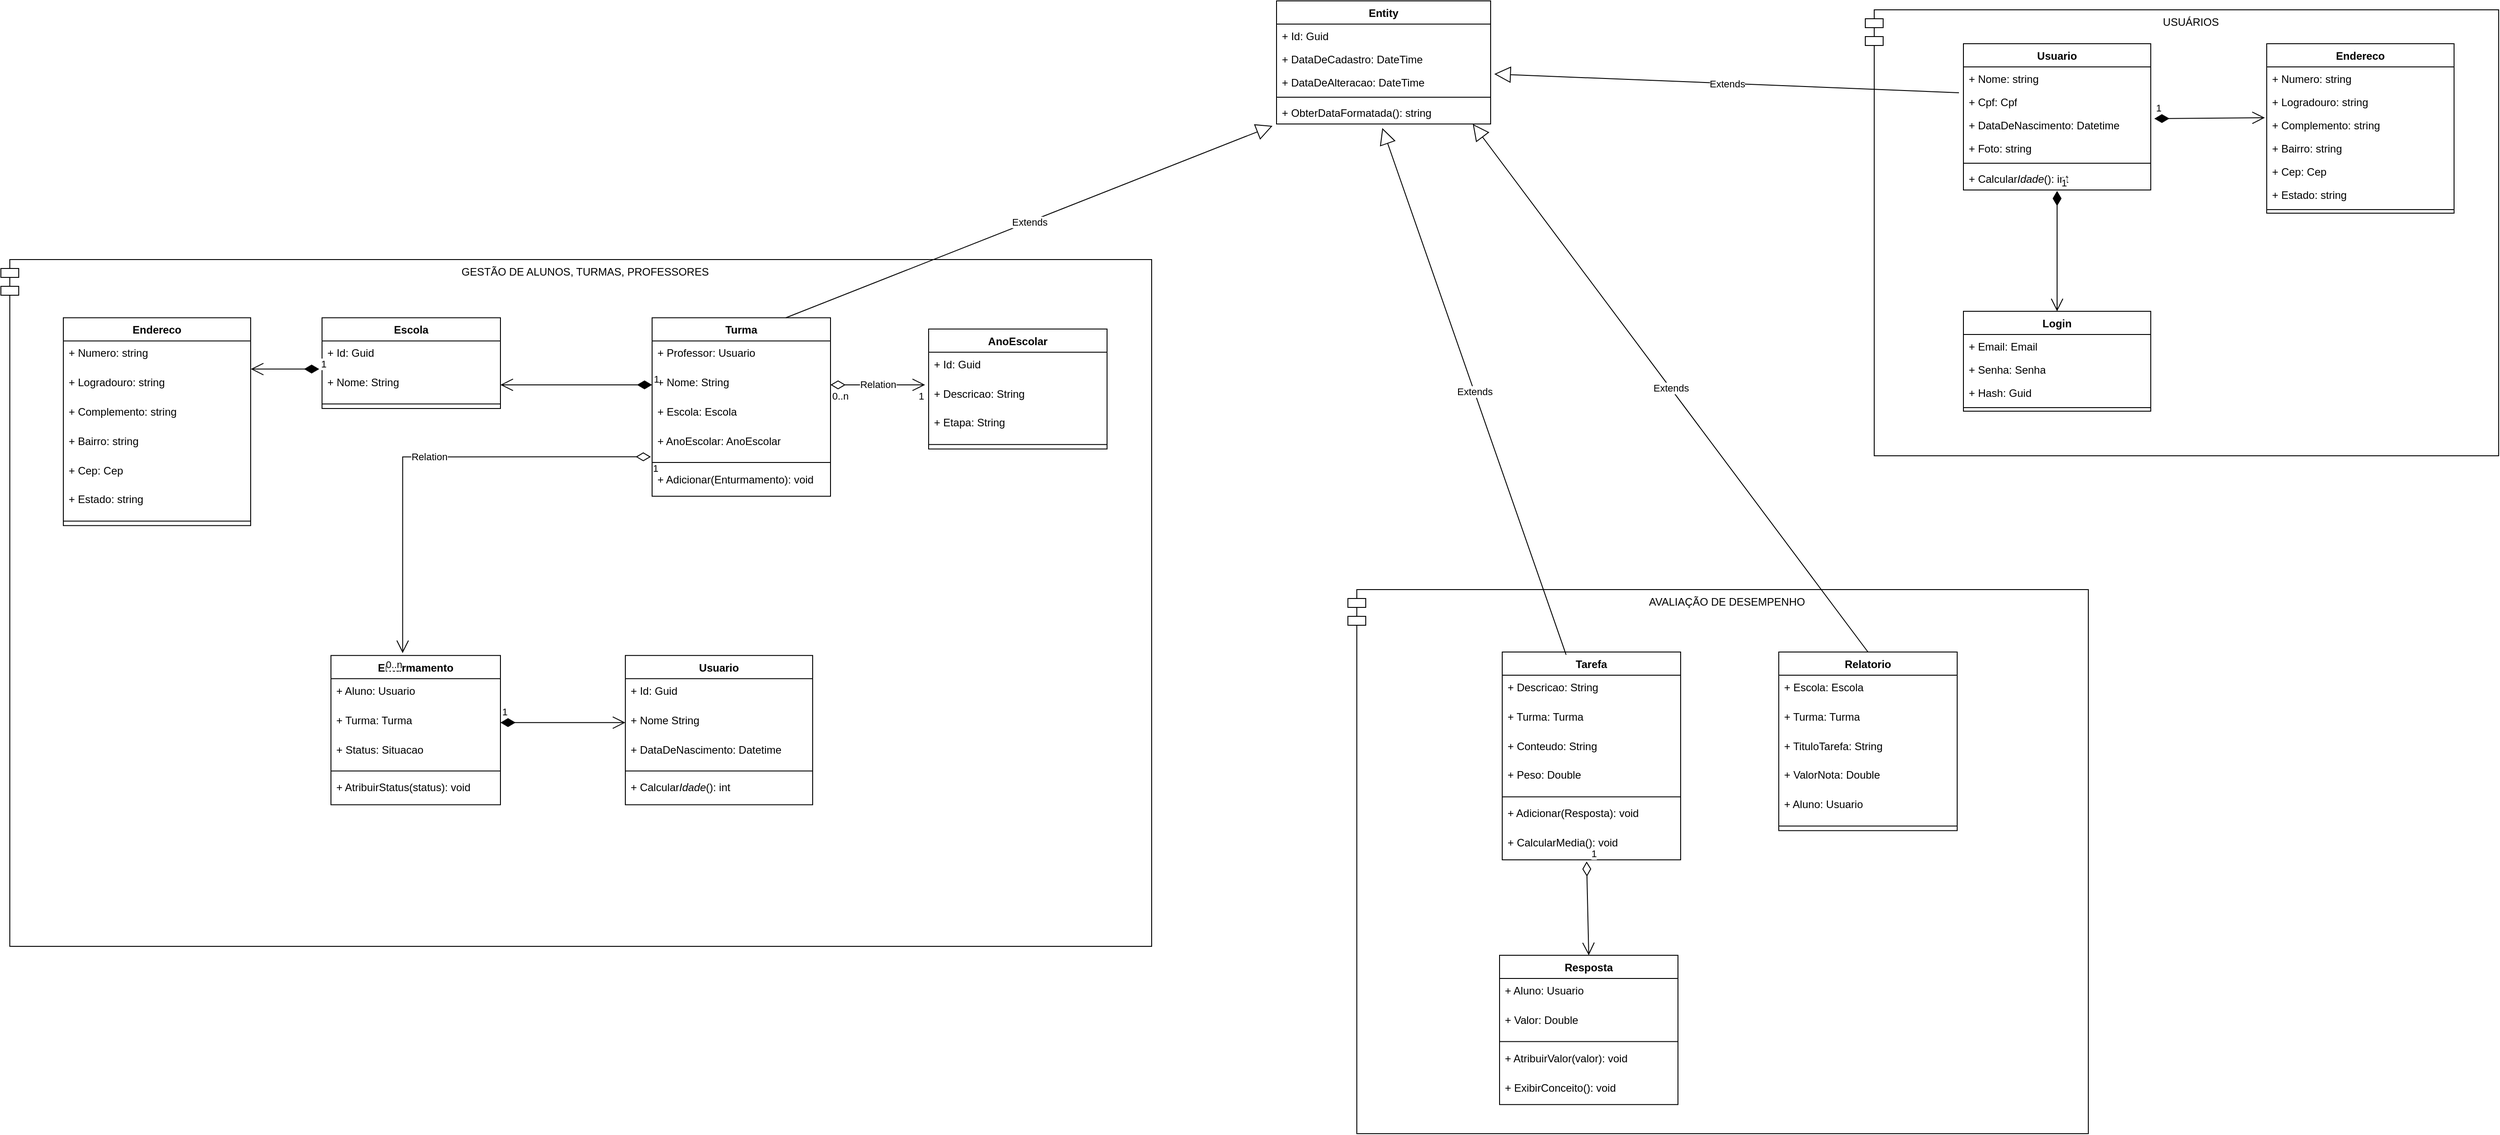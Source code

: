 <mxfile version="24.8.2">
  <diagram name="Página-1" id="IljfAgMPaN5JmvjusORy">
    <mxGraphModel dx="3807" dy="2226" grid="1" gridSize="10" guides="1" tooltips="1" connect="1" arrows="1" fold="1" page="1" pageScale="1" pageWidth="2336" pageHeight="1654" math="0" shadow="0">
      <root>
        <mxCell id="0" />
        <mxCell id="1" parent="0" />
        <mxCell id="nyaTjZ3TQLkW-7M9qu4o-1" value="Entity" style="swimlane;fontStyle=1;align=center;verticalAlign=top;childLayout=stackLayout;horizontal=1;startSize=26;horizontalStack=0;resizeParent=1;resizeParentMax=0;resizeLast=0;collapsible=1;marginBottom=0;whiteSpace=wrap;html=1;" parent="1" vertex="1">
          <mxGeometry x="320" y="-90" width="240" height="138" as="geometry" />
        </mxCell>
        <mxCell id="nyaTjZ3TQLkW-7M9qu4o-2" value="+ Id: Guid" style="text;strokeColor=none;fillColor=none;align=left;verticalAlign=top;spacingLeft=4;spacingRight=4;overflow=hidden;rotatable=0;points=[[0,0.5],[1,0.5]];portConstraint=eastwest;whiteSpace=wrap;html=1;" parent="nyaTjZ3TQLkW-7M9qu4o-1" vertex="1">
          <mxGeometry y="26" width="240" height="26" as="geometry" />
        </mxCell>
        <mxCell id="nyaTjZ3TQLkW-7M9qu4o-3" value="+ DataDeCadastro: DateTime" style="text;strokeColor=none;fillColor=none;align=left;verticalAlign=top;spacingLeft=4;spacingRight=4;overflow=hidden;rotatable=0;points=[[0,0.5],[1,0.5]];portConstraint=eastwest;whiteSpace=wrap;html=1;" parent="nyaTjZ3TQLkW-7M9qu4o-1" vertex="1">
          <mxGeometry y="52" width="240" height="26" as="geometry" />
        </mxCell>
        <mxCell id="nyaTjZ3TQLkW-7M9qu4o-4" value="+ DataDeAlteracao: DateTime" style="text;strokeColor=none;fillColor=none;align=left;verticalAlign=top;spacingLeft=4;spacingRight=4;overflow=hidden;rotatable=0;points=[[0,0.5],[1,0.5]];portConstraint=eastwest;whiteSpace=wrap;html=1;" parent="nyaTjZ3TQLkW-7M9qu4o-1" vertex="1">
          <mxGeometry y="78" width="240" height="26" as="geometry" />
        </mxCell>
        <mxCell id="nyaTjZ3TQLkW-7M9qu4o-5" value="" style="line;strokeWidth=1;fillColor=none;align=left;verticalAlign=middle;spacingTop=-1;spacingLeft=3;spacingRight=3;rotatable=0;labelPosition=right;points=[];portConstraint=eastwest;strokeColor=inherit;" parent="nyaTjZ3TQLkW-7M9qu4o-1" vertex="1">
          <mxGeometry y="104" width="240" height="8" as="geometry" />
        </mxCell>
        <mxCell id="nyaTjZ3TQLkW-7M9qu4o-6" value="+ ObterDataFormatada(): string" style="text;strokeColor=none;fillColor=none;align=left;verticalAlign=top;spacingLeft=4;spacingRight=4;overflow=hidden;rotatable=0;points=[[0,0.5],[1,0.5]];portConstraint=eastwest;whiteSpace=wrap;html=1;" parent="nyaTjZ3TQLkW-7M9qu4o-1" vertex="1">
          <mxGeometry y="112" width="240" height="26" as="geometry" />
        </mxCell>
        <mxCell id="nyaTjZ3TQLkW-7M9qu4o-78" value="" style="group" parent="1" vertex="1" connectable="0">
          <mxGeometry x="980" y="-80" width="710" height="500" as="geometry" />
        </mxCell>
        <mxCell id="nyaTjZ3TQLkW-7M9qu4o-75" value="USUÁRIOS" style="shape=module;align=left;spacingLeft=20;align=center;verticalAlign=top;whiteSpace=wrap;html=1;" parent="nyaTjZ3TQLkW-7M9qu4o-78" vertex="1">
          <mxGeometry width="710" height="500" as="geometry" />
        </mxCell>
        <mxCell id="nyaTjZ3TQLkW-7M9qu4o-8" value="Usuario" style="swimlane;fontStyle=1;align=center;verticalAlign=top;childLayout=stackLayout;horizontal=1;startSize=26;horizontalStack=0;resizeParent=1;resizeParentMax=0;resizeLast=0;collapsible=1;marginBottom=0;whiteSpace=wrap;html=1;" parent="nyaTjZ3TQLkW-7M9qu4o-78" vertex="1">
          <mxGeometry x="110" y="38" width="210" height="164" as="geometry" />
        </mxCell>
        <mxCell id="nyaTjZ3TQLkW-7M9qu4o-9" value="+ Nome: string" style="text;strokeColor=none;fillColor=none;align=left;verticalAlign=top;spacingLeft=4;spacingRight=4;overflow=hidden;rotatable=0;points=[[0,0.5],[1,0.5]];portConstraint=eastwest;whiteSpace=wrap;html=1;" parent="nyaTjZ3TQLkW-7M9qu4o-8" vertex="1">
          <mxGeometry y="26" width="210" height="26" as="geometry" />
        </mxCell>
        <mxCell id="nyaTjZ3TQLkW-7M9qu4o-10" value="+ Cpf: Cpf" style="text;strokeColor=none;fillColor=none;align=left;verticalAlign=top;spacingLeft=4;spacingRight=4;overflow=hidden;rotatable=0;points=[[0,0.5],[1,0.5]];portConstraint=eastwest;whiteSpace=wrap;html=1;" parent="nyaTjZ3TQLkW-7M9qu4o-8" vertex="1">
          <mxGeometry y="52" width="210" height="26" as="geometry" />
        </mxCell>
        <mxCell id="nyaTjZ3TQLkW-7M9qu4o-11" value="+ DataDeNascimento: Datetime" style="text;strokeColor=none;fillColor=none;align=left;verticalAlign=top;spacingLeft=4;spacingRight=4;overflow=hidden;rotatable=0;points=[[0,0.5],[1,0.5]];portConstraint=eastwest;whiteSpace=wrap;html=1;" parent="nyaTjZ3TQLkW-7M9qu4o-8" vertex="1">
          <mxGeometry y="78" width="210" height="26" as="geometry" />
        </mxCell>
        <mxCell id="nyaTjZ3TQLkW-7M9qu4o-12" value="+ Foto: string" style="text;strokeColor=none;fillColor=none;align=left;verticalAlign=top;spacingLeft=4;spacingRight=4;overflow=hidden;rotatable=0;points=[[0,0.5],[1,0.5]];portConstraint=eastwest;whiteSpace=wrap;html=1;" parent="nyaTjZ3TQLkW-7M9qu4o-8" vertex="1">
          <mxGeometry y="104" width="210" height="26" as="geometry" />
        </mxCell>
        <mxCell id="nyaTjZ3TQLkW-7M9qu4o-13" value="" style="line;strokeWidth=1;fillColor=none;align=left;verticalAlign=middle;spacingTop=-1;spacingLeft=3;spacingRight=3;rotatable=0;labelPosition=right;points=[];portConstraint=eastwest;strokeColor=inherit;" parent="nyaTjZ3TQLkW-7M9qu4o-8" vertex="1">
          <mxGeometry y="130" width="210" height="8" as="geometry" />
        </mxCell>
        <mxCell id="nyaTjZ3TQLkW-7M9qu4o-14" value="+ Calcular&lt;i&gt;Idade&lt;/i&gt;(): int" style="text;strokeColor=none;fillColor=none;align=left;verticalAlign=top;spacingLeft=4;spacingRight=4;overflow=hidden;rotatable=0;points=[[0,0.5],[1,0.5]];portConstraint=eastwest;whiteSpace=wrap;html=1;" parent="nyaTjZ3TQLkW-7M9qu4o-8" vertex="1">
          <mxGeometry y="138" width="210" height="26" as="geometry" />
        </mxCell>
        <mxCell id="nyaTjZ3TQLkW-7M9qu4o-15" value="Endereco" style="swimlane;fontStyle=1;align=center;verticalAlign=top;childLayout=stackLayout;horizontal=1;startSize=26;horizontalStack=0;resizeParent=1;resizeParentMax=0;resizeLast=0;collapsible=1;marginBottom=0;whiteSpace=wrap;html=1;" parent="nyaTjZ3TQLkW-7M9qu4o-78" vertex="1">
          <mxGeometry x="450" y="38" width="210" height="190" as="geometry" />
        </mxCell>
        <mxCell id="nyaTjZ3TQLkW-7M9qu4o-16" value="+ Numero: string" style="text;strokeColor=none;fillColor=none;align=left;verticalAlign=top;spacingLeft=4;spacingRight=4;overflow=hidden;rotatable=0;points=[[0,0.5],[1,0.5]];portConstraint=eastwest;whiteSpace=wrap;html=1;" parent="nyaTjZ3TQLkW-7M9qu4o-15" vertex="1">
          <mxGeometry y="26" width="210" height="26" as="geometry" />
        </mxCell>
        <mxCell id="nyaTjZ3TQLkW-7M9qu4o-17" value="+ Logradouro: string" style="text;strokeColor=none;fillColor=none;align=left;verticalAlign=top;spacingLeft=4;spacingRight=4;overflow=hidden;rotatable=0;points=[[0,0.5],[1,0.5]];portConstraint=eastwest;whiteSpace=wrap;html=1;" parent="nyaTjZ3TQLkW-7M9qu4o-15" vertex="1">
          <mxGeometry y="52" width="210" height="26" as="geometry" />
        </mxCell>
        <mxCell id="nyaTjZ3TQLkW-7M9qu4o-18" value="+ Complemento: string" style="text;strokeColor=none;fillColor=none;align=left;verticalAlign=top;spacingLeft=4;spacingRight=4;overflow=hidden;rotatable=0;points=[[0,0.5],[1,0.5]];portConstraint=eastwest;whiteSpace=wrap;html=1;" parent="nyaTjZ3TQLkW-7M9qu4o-15" vertex="1">
          <mxGeometry y="78" width="210" height="26" as="geometry" />
        </mxCell>
        <mxCell id="nyaTjZ3TQLkW-7M9qu4o-19" value="+ Bairro: string" style="text;strokeColor=none;fillColor=none;align=left;verticalAlign=top;spacingLeft=4;spacingRight=4;overflow=hidden;rotatable=0;points=[[0,0.5],[1,0.5]];portConstraint=eastwest;whiteSpace=wrap;html=1;" parent="nyaTjZ3TQLkW-7M9qu4o-15" vertex="1">
          <mxGeometry y="104" width="210" height="26" as="geometry" />
        </mxCell>
        <mxCell id="nyaTjZ3TQLkW-7M9qu4o-20" value="+ Cep: Cep" style="text;strokeColor=none;fillColor=none;align=left;verticalAlign=top;spacingLeft=4;spacingRight=4;overflow=hidden;rotatable=0;points=[[0,0.5],[1,0.5]];portConstraint=eastwest;whiteSpace=wrap;html=1;" parent="nyaTjZ3TQLkW-7M9qu4o-15" vertex="1">
          <mxGeometry y="130" width="210" height="26" as="geometry" />
        </mxCell>
        <mxCell id="nyaTjZ3TQLkW-7M9qu4o-21" value="+ Estado: string" style="text;strokeColor=none;fillColor=none;align=left;verticalAlign=top;spacingLeft=4;spacingRight=4;overflow=hidden;rotatable=0;points=[[0,0.5],[1,0.5]];portConstraint=eastwest;whiteSpace=wrap;html=1;" parent="nyaTjZ3TQLkW-7M9qu4o-15" vertex="1">
          <mxGeometry y="156" width="210" height="26" as="geometry" />
        </mxCell>
        <mxCell id="nyaTjZ3TQLkW-7M9qu4o-22" value="" style="line;strokeWidth=1;fillColor=none;align=left;verticalAlign=middle;spacingTop=-1;spacingLeft=3;spacingRight=3;rotatable=0;labelPosition=right;points=[];portConstraint=eastwest;strokeColor=inherit;" parent="nyaTjZ3TQLkW-7M9qu4o-15" vertex="1">
          <mxGeometry y="182" width="210" height="8" as="geometry" />
        </mxCell>
        <mxCell id="nyaTjZ3TQLkW-7M9qu4o-27" value="Login" style="swimlane;fontStyle=1;align=center;verticalAlign=top;childLayout=stackLayout;horizontal=1;startSize=26;horizontalStack=0;resizeParent=1;resizeParentMax=0;resizeLast=0;collapsible=1;marginBottom=0;whiteSpace=wrap;html=1;" parent="nyaTjZ3TQLkW-7M9qu4o-78" vertex="1">
          <mxGeometry x="110" y="338" width="210" height="112" as="geometry" />
        </mxCell>
        <mxCell id="nyaTjZ3TQLkW-7M9qu4o-28" value="+ Email: Email" style="text;strokeColor=none;fillColor=none;align=left;verticalAlign=top;spacingLeft=4;spacingRight=4;overflow=hidden;rotatable=0;points=[[0,0.5],[1,0.5]];portConstraint=eastwest;whiteSpace=wrap;html=1;" parent="nyaTjZ3TQLkW-7M9qu4o-27" vertex="1">
          <mxGeometry y="26" width="210" height="26" as="geometry" />
        </mxCell>
        <mxCell id="nyaTjZ3TQLkW-7M9qu4o-29" value="+ Senha: Senha" style="text;strokeColor=none;fillColor=none;align=left;verticalAlign=top;spacingLeft=4;spacingRight=4;overflow=hidden;rotatable=0;points=[[0,0.5],[1,0.5]];portConstraint=eastwest;whiteSpace=wrap;html=1;" parent="nyaTjZ3TQLkW-7M9qu4o-27" vertex="1">
          <mxGeometry y="52" width="210" height="26" as="geometry" />
        </mxCell>
        <mxCell id="nyaTjZ3TQLkW-7M9qu4o-30" value="+ Hash: Guid" style="text;strokeColor=none;fillColor=none;align=left;verticalAlign=top;spacingLeft=4;spacingRight=4;overflow=hidden;rotatable=0;points=[[0,0.5],[1,0.5]];portConstraint=eastwest;whiteSpace=wrap;html=1;" parent="nyaTjZ3TQLkW-7M9qu4o-27" vertex="1">
          <mxGeometry y="78" width="210" height="26" as="geometry" />
        </mxCell>
        <mxCell id="nyaTjZ3TQLkW-7M9qu4o-31" value="" style="line;strokeWidth=1;fillColor=none;align=left;verticalAlign=middle;spacingTop=-1;spacingLeft=3;spacingRight=3;rotatable=0;labelPosition=right;points=[];portConstraint=eastwest;strokeColor=inherit;" parent="nyaTjZ3TQLkW-7M9qu4o-27" vertex="1">
          <mxGeometry y="104" width="210" height="8" as="geometry" />
        </mxCell>
        <mxCell id="nyaTjZ3TQLkW-7M9qu4o-32" value="1" style="endArrow=open;html=1;endSize=12;startArrow=diamondThin;startSize=14;startFill=1;align=left;verticalAlign=bottom;rounded=0;entryX=0.5;entryY=0;entryDx=0;entryDy=0;exitX=0.5;exitY=1.038;exitDx=0;exitDy=0;exitPerimeter=0;" parent="nyaTjZ3TQLkW-7M9qu4o-78" source="nyaTjZ3TQLkW-7M9qu4o-14" target="nyaTjZ3TQLkW-7M9qu4o-27" edge="1">
          <mxGeometry x="-1" y="3" relative="1" as="geometry">
            <mxPoint x="390" y="359" as="sourcePoint" />
            <mxPoint x="543" y="358" as="targetPoint" />
          </mxGeometry>
        </mxCell>
        <mxCell id="nyaTjZ3TQLkW-7M9qu4o-33" value="1" style="endArrow=open;html=1;endSize=12;startArrow=diamondThin;startSize=14;startFill=1;align=left;verticalAlign=bottom;rounded=0;entryX=-0.01;entryY=0.192;entryDx=0;entryDy=0;entryPerimeter=0;exitX=1.019;exitY=0.231;exitDx=0;exitDy=0;exitPerimeter=0;" parent="nyaTjZ3TQLkW-7M9qu4o-78" source="nyaTjZ3TQLkW-7M9qu4o-11" target="nyaTjZ3TQLkW-7M9qu4o-18" edge="1">
          <mxGeometry x="-1" y="3" relative="1" as="geometry">
            <mxPoint x="100" y="370" as="sourcePoint" />
            <mxPoint x="260" y="370" as="targetPoint" />
          </mxGeometry>
        </mxCell>
        <mxCell id="nyaTjZ3TQLkW-7M9qu4o-26" value="Extends" style="endArrow=block;endSize=16;endFill=0;html=1;rounded=0;entryX=1.017;entryY=0.154;entryDx=0;entryDy=0;entryPerimeter=0;exitX=-0.024;exitY=0.115;exitDx=0;exitDy=0;exitPerimeter=0;" parent="1" source="nyaTjZ3TQLkW-7M9qu4o-10" target="nyaTjZ3TQLkW-7M9qu4o-4" edge="1">
          <mxGeometry width="160" relative="1" as="geometry">
            <mxPoint x="910" y="320" as="sourcePoint" />
            <mxPoint x="750" y="320" as="targetPoint" />
          </mxGeometry>
        </mxCell>
        <mxCell id="nyaTjZ3TQLkW-7M9qu4o-112" value="" style="group" parent="1" vertex="1" connectable="0">
          <mxGeometry x="-1110" y="200" width="1290" height="770" as="geometry" />
        </mxCell>
        <mxCell id="nyaTjZ3TQLkW-7M9qu4o-76" value="GESTÃO DE ALUNOS, TURMAS, PROFESSORES" style="shape=module;align=left;spacingLeft=20;align=center;verticalAlign=top;whiteSpace=wrap;html=1;" parent="nyaTjZ3TQLkW-7M9qu4o-112" vertex="1">
          <mxGeometry width="1290" height="770" as="geometry" />
        </mxCell>
        <mxCell id="0206CihBlVpD9PxTzJTC-7" value="Turma" style="swimlane;fontStyle=1;align=center;verticalAlign=top;childLayout=stackLayout;horizontal=1;startSize=26;horizontalStack=0;resizeParent=1;resizeParentMax=0;resizeLast=0;collapsible=1;marginBottom=0;whiteSpace=wrap;html=1;" parent="nyaTjZ3TQLkW-7M9qu4o-112" vertex="1">
          <mxGeometry x="730" y="65.23" width="200" height="200.197" as="geometry" />
        </mxCell>
        <mxCell id="0206CihBlVpD9PxTzJTC-8" value="+ Professor: Usuario" style="text;strokeColor=none;fillColor=none;align=left;verticalAlign=top;spacingLeft=4;spacingRight=4;overflow=hidden;rotatable=0;points=[[0,0.5],[1,0.5]];portConstraint=eastwest;whiteSpace=wrap;html=1;" parent="0206CihBlVpD9PxTzJTC-7" vertex="1">
          <mxGeometry y="26" width="200" height="32.82" as="geometry" />
        </mxCell>
        <mxCell id="nyaTjZ3TQLkW-7M9qu4o-47" value="+ Nome: String" style="text;strokeColor=none;fillColor=none;align=left;verticalAlign=top;spacingLeft=4;spacingRight=4;overflow=hidden;rotatable=0;points=[[0,0.5],[1,0.5]];portConstraint=eastwest;whiteSpace=wrap;html=1;" parent="0206CihBlVpD9PxTzJTC-7" vertex="1">
          <mxGeometry y="58.82" width="200" height="32.82" as="geometry" />
        </mxCell>
        <mxCell id="nyaTjZ3TQLkW-7M9qu4o-48" value="+ Escola: Escola" style="text;strokeColor=none;fillColor=none;align=left;verticalAlign=top;spacingLeft=4;spacingRight=4;overflow=hidden;rotatable=0;points=[[0,0.5],[1,0.5]];portConstraint=eastwest;whiteSpace=wrap;html=1;" parent="0206CihBlVpD9PxTzJTC-7" vertex="1">
          <mxGeometry y="91.639" width="200" height="32.82" as="geometry" />
        </mxCell>
        <mxCell id="nyaTjZ3TQLkW-7M9qu4o-73" value="+ AnoEscolar: AnoEscolar" style="text;strokeColor=none;fillColor=none;align=left;verticalAlign=top;spacingLeft=4;spacingRight=4;overflow=hidden;rotatable=0;points=[[0,0.5],[1,0.5]];portConstraint=eastwest;whiteSpace=wrap;html=1;" parent="0206CihBlVpD9PxTzJTC-7" vertex="1">
          <mxGeometry y="124.459" width="200" height="32.82" as="geometry" />
        </mxCell>
        <mxCell id="0206CihBlVpD9PxTzJTC-9" value="" style="line;strokeWidth=1;fillColor=none;align=left;verticalAlign=middle;spacingTop=-1;spacingLeft=3;spacingRight=3;rotatable=0;labelPosition=right;points=[];portConstraint=eastwest;strokeColor=inherit;" parent="0206CihBlVpD9PxTzJTC-7" vertex="1">
          <mxGeometry y="157.279" width="200" height="10.098" as="geometry" />
        </mxCell>
        <mxCell id="0206CihBlVpD9PxTzJTC-10" value="+ Adicionar(Enturmamento): void" style="text;strokeColor=none;fillColor=none;align=left;verticalAlign=top;spacingLeft=4;spacingRight=4;overflow=hidden;rotatable=0;points=[[0,0.5],[1,0.5]];portConstraint=eastwest;whiteSpace=wrap;html=1;" parent="0206CihBlVpD9PxTzJTC-7" vertex="1">
          <mxGeometry y="167.377" width="200" height="32.82" as="geometry" />
        </mxCell>
        <mxCell id="0206CihBlVpD9PxTzJTC-17" value="Enturmamento" style="swimlane;fontStyle=1;align=center;verticalAlign=top;childLayout=stackLayout;horizontal=1;startSize=26;horizontalStack=0;resizeParent=1;resizeParentMax=0;resizeLast=0;collapsible=1;marginBottom=0;whiteSpace=wrap;html=1;" parent="nyaTjZ3TQLkW-7M9qu4o-112" vertex="1">
          <mxGeometry x="370" y="443.918" width="190" height="167.377" as="geometry" />
        </mxCell>
        <mxCell id="0206CihBlVpD9PxTzJTC-18" value="+ Aluno: Usuario" style="text;strokeColor=none;fillColor=none;align=left;verticalAlign=top;spacingLeft=4;spacingRight=4;overflow=hidden;rotatable=0;points=[[0,0.5],[1,0.5]];portConstraint=eastwest;whiteSpace=wrap;html=1;" parent="0206CihBlVpD9PxTzJTC-17" vertex="1">
          <mxGeometry y="26" width="190" height="32.82" as="geometry" />
        </mxCell>
        <mxCell id="nyaTjZ3TQLkW-7M9qu4o-44" value="+ Turma: Turma" style="text;strokeColor=none;fillColor=none;align=left;verticalAlign=top;spacingLeft=4;spacingRight=4;overflow=hidden;rotatable=0;points=[[0,0.5],[1,0.5]];portConstraint=eastwest;whiteSpace=wrap;html=1;" parent="0206CihBlVpD9PxTzJTC-17" vertex="1">
          <mxGeometry y="58.82" width="190" height="32.82" as="geometry" />
        </mxCell>
        <mxCell id="nyaTjZ3TQLkW-7M9qu4o-45" value="+ Status: Situacao" style="text;strokeColor=none;fillColor=none;align=left;verticalAlign=top;spacingLeft=4;spacingRight=4;overflow=hidden;rotatable=0;points=[[0,0.5],[1,0.5]];portConstraint=eastwest;whiteSpace=wrap;html=1;" parent="0206CihBlVpD9PxTzJTC-17" vertex="1">
          <mxGeometry y="91.639" width="190" height="32.82" as="geometry" />
        </mxCell>
        <mxCell id="0206CihBlVpD9PxTzJTC-19" value="" style="line;strokeWidth=1;fillColor=none;align=left;verticalAlign=middle;spacingTop=-1;spacingLeft=3;spacingRight=3;rotatable=0;labelPosition=right;points=[];portConstraint=eastwest;strokeColor=inherit;" parent="0206CihBlVpD9PxTzJTC-17" vertex="1">
          <mxGeometry y="124.459" width="190" height="10.098" as="geometry" />
        </mxCell>
        <mxCell id="0206CihBlVpD9PxTzJTC-20" value="+ AtribuirStatus(status): void" style="text;strokeColor=none;fillColor=none;align=left;verticalAlign=top;spacingLeft=4;spacingRight=4;overflow=hidden;rotatable=0;points=[[0,0.5],[1,0.5]];portConstraint=eastwest;whiteSpace=wrap;html=1;" parent="0206CihBlVpD9PxTzJTC-17" vertex="1">
          <mxGeometry y="134.557" width="190" height="32.82" as="geometry" />
        </mxCell>
        <mxCell id="nyaTjZ3TQLkW-7M9qu4o-34" value="Relation" style="endArrow=open;html=1;endSize=12;startArrow=diamondThin;startSize=14;startFill=0;rounded=0;exitX=-0.007;exitY=0.959;exitDx=0;exitDy=0;exitPerimeter=0;entryX=0.423;entryY=-0.016;entryDx=0;entryDy=0;entryPerimeter=0;edgeStyle=orthogonalEdgeStyle;" parent="nyaTjZ3TQLkW-7M9qu4o-112" source="nyaTjZ3TQLkW-7M9qu4o-73" target="0206CihBlVpD9PxTzJTC-17" edge="1">
          <mxGeometry relative="1" as="geometry">
            <mxPoint x="1300" y="126.23" as="sourcePoint" />
            <mxPoint x="1460" y="126.23" as="targetPoint" />
          </mxGeometry>
        </mxCell>
        <mxCell id="nyaTjZ3TQLkW-7M9qu4o-35" value="1" style="edgeLabel;resizable=0;html=1;align=left;verticalAlign=top;" parent="nyaTjZ3TQLkW-7M9qu4o-34" connectable="0" vertex="1">
          <mxGeometry x="-1" relative="1" as="geometry" />
        </mxCell>
        <mxCell id="nyaTjZ3TQLkW-7M9qu4o-36" value="0..n" style="edgeLabel;resizable=0;html=1;align=right;verticalAlign=top;" parent="nyaTjZ3TQLkW-7M9qu4o-34" connectable="0" vertex="1">
          <mxGeometry x="1" relative="1" as="geometry" />
        </mxCell>
        <mxCell id="nyaTjZ3TQLkW-7M9qu4o-37" value="Usuario" style="swimlane;fontStyle=1;align=center;verticalAlign=top;childLayout=stackLayout;horizontal=1;startSize=26;horizontalStack=0;resizeParent=1;resizeParentMax=0;resizeLast=0;collapsible=1;marginBottom=0;whiteSpace=wrap;html=1;" parent="nyaTjZ3TQLkW-7M9qu4o-112" vertex="1">
          <mxGeometry x="700" y="443.918" width="210" height="167.377" as="geometry" />
        </mxCell>
        <mxCell id="nyaTjZ3TQLkW-7M9qu4o-38" value="+ Id: Guid" style="text;strokeColor=none;fillColor=none;align=left;verticalAlign=top;spacingLeft=4;spacingRight=4;overflow=hidden;rotatable=0;points=[[0,0.5],[1,0.5]];portConstraint=eastwest;whiteSpace=wrap;html=1;" parent="nyaTjZ3TQLkW-7M9qu4o-37" vertex="1">
          <mxGeometry y="26" width="210" height="32.82" as="geometry" />
        </mxCell>
        <mxCell id="nyaTjZ3TQLkW-7M9qu4o-39" value="+ Nome String" style="text;strokeColor=none;fillColor=none;align=left;verticalAlign=top;spacingLeft=4;spacingRight=4;overflow=hidden;rotatable=0;points=[[0,0.5],[1,0.5]];portConstraint=eastwest;whiteSpace=wrap;html=1;" parent="nyaTjZ3TQLkW-7M9qu4o-37" vertex="1">
          <mxGeometry y="58.82" width="210" height="32.82" as="geometry" />
        </mxCell>
        <mxCell id="nyaTjZ3TQLkW-7M9qu4o-40" value="+ DataDeNascimento: Datetime" style="text;strokeColor=none;fillColor=none;align=left;verticalAlign=top;spacingLeft=4;spacingRight=4;overflow=hidden;rotatable=0;points=[[0,0.5],[1,0.5]];portConstraint=eastwest;whiteSpace=wrap;html=1;" parent="nyaTjZ3TQLkW-7M9qu4o-37" vertex="1">
          <mxGeometry y="91.639" width="210" height="32.82" as="geometry" />
        </mxCell>
        <mxCell id="nyaTjZ3TQLkW-7M9qu4o-42" value="" style="line;strokeWidth=1;fillColor=none;align=left;verticalAlign=middle;spacingTop=-1;spacingLeft=3;spacingRight=3;rotatable=0;labelPosition=right;points=[];portConstraint=eastwest;strokeColor=inherit;" parent="nyaTjZ3TQLkW-7M9qu4o-37" vertex="1">
          <mxGeometry y="124.459" width="210" height="10.098" as="geometry" />
        </mxCell>
        <mxCell id="nyaTjZ3TQLkW-7M9qu4o-43" value="+ Calcular&lt;i&gt;Idade&lt;/i&gt;(): int" style="text;strokeColor=none;fillColor=none;align=left;verticalAlign=top;spacingLeft=4;spacingRight=4;overflow=hidden;rotatable=0;points=[[0,0.5],[1,0.5]];portConstraint=eastwest;whiteSpace=wrap;html=1;" parent="nyaTjZ3TQLkW-7M9qu4o-37" vertex="1">
          <mxGeometry y="134.557" width="210" height="32.82" as="geometry" />
        </mxCell>
        <mxCell id="nyaTjZ3TQLkW-7M9qu4o-46" value="1" style="endArrow=open;html=1;endSize=12;startArrow=diamondThin;startSize=14;startFill=1;align=left;verticalAlign=bottom;rounded=0;exitX=1;exitY=0.5;exitDx=0;exitDy=0;entryX=0;entryY=0.5;entryDx=0;entryDy=0;" parent="nyaTjZ3TQLkW-7M9qu4o-112" source="nyaTjZ3TQLkW-7M9qu4o-44" target="nyaTjZ3TQLkW-7M9qu4o-39" edge="1">
          <mxGeometry x="-1" y="3" relative="1" as="geometry">
            <mxPoint x="780" y="176.721" as="sourcePoint" />
            <mxPoint x="940" y="176.721" as="targetPoint" />
          </mxGeometry>
        </mxCell>
        <mxCell id="nyaTjZ3TQLkW-7M9qu4o-49" value="AnoEscolar" style="swimlane;fontStyle=1;align=center;verticalAlign=top;childLayout=stackLayout;horizontal=1;startSize=26;horizontalStack=0;resizeParent=1;resizeParentMax=0;resizeLast=0;collapsible=1;marginBottom=0;whiteSpace=wrap;html=1;" parent="nyaTjZ3TQLkW-7M9qu4o-112" vertex="1">
          <mxGeometry x="1040" y="77.852" width="200" height="134.557" as="geometry" />
        </mxCell>
        <mxCell id="nyaTjZ3TQLkW-7M9qu4o-50" value="+ Id: Guid" style="text;strokeColor=none;fillColor=none;align=left;verticalAlign=top;spacingLeft=4;spacingRight=4;overflow=hidden;rotatable=0;points=[[0,0.5],[1,0.5]];portConstraint=eastwest;whiteSpace=wrap;html=1;" parent="nyaTjZ3TQLkW-7M9qu4o-49" vertex="1">
          <mxGeometry y="26" width="200" height="32.82" as="geometry" />
        </mxCell>
        <mxCell id="nyaTjZ3TQLkW-7M9qu4o-51" value="+ Descricao: String" style="text;strokeColor=none;fillColor=none;align=left;verticalAlign=top;spacingLeft=4;spacingRight=4;overflow=hidden;rotatable=0;points=[[0,0.5],[1,0.5]];portConstraint=eastwest;whiteSpace=wrap;html=1;" parent="nyaTjZ3TQLkW-7M9qu4o-49" vertex="1">
          <mxGeometry y="58.82" width="200" height="32.82" as="geometry" />
        </mxCell>
        <mxCell id="nyaTjZ3TQLkW-7M9qu4o-52" value="+ Etapa: String" style="text;strokeColor=none;fillColor=none;align=left;verticalAlign=top;spacingLeft=4;spacingRight=4;overflow=hidden;rotatable=0;points=[[0,0.5],[1,0.5]];portConstraint=eastwest;whiteSpace=wrap;html=1;" parent="nyaTjZ3TQLkW-7M9qu4o-49" vertex="1">
          <mxGeometry y="91.639" width="200" height="32.82" as="geometry" />
        </mxCell>
        <mxCell id="nyaTjZ3TQLkW-7M9qu4o-53" value="" style="line;strokeWidth=1;fillColor=none;align=left;verticalAlign=middle;spacingTop=-1;spacingLeft=3;spacingRight=3;rotatable=0;labelPosition=right;points=[];portConstraint=eastwest;strokeColor=inherit;" parent="nyaTjZ3TQLkW-7M9qu4o-49" vertex="1">
          <mxGeometry y="124.459" width="200" height="10.098" as="geometry" />
        </mxCell>
        <mxCell id="nyaTjZ3TQLkW-7M9qu4o-55" value="Relation" style="endArrow=open;html=1;endSize=12;startArrow=diamondThin;startSize=14;startFill=0;rounded=0;exitX=1;exitY=0.5;exitDx=0;exitDy=0;entryX=-0.02;entryY=0.115;entryDx=0;entryDy=0;entryPerimeter=0;" parent="nyaTjZ3TQLkW-7M9qu4o-112" source="nyaTjZ3TQLkW-7M9qu4o-47" target="nyaTjZ3TQLkW-7M9qu4o-51" edge="1">
          <mxGeometry relative="1" as="geometry">
            <mxPoint x="1180" y="164.098" as="sourcePoint" />
            <mxPoint x="1340" y="164.098" as="targetPoint" />
          </mxGeometry>
        </mxCell>
        <mxCell id="nyaTjZ3TQLkW-7M9qu4o-56" value="0..n" style="edgeLabel;resizable=0;html=1;align=left;verticalAlign=top;" parent="nyaTjZ3TQLkW-7M9qu4o-55" connectable="0" vertex="1">
          <mxGeometry x="-1" relative="1" as="geometry" />
        </mxCell>
        <mxCell id="nyaTjZ3TQLkW-7M9qu4o-57" value="1" style="edgeLabel;resizable=0;html=1;align=right;verticalAlign=top;" parent="nyaTjZ3TQLkW-7M9qu4o-55" connectable="0" vertex="1">
          <mxGeometry x="1" relative="1" as="geometry" />
        </mxCell>
        <mxCell id="nyaTjZ3TQLkW-7M9qu4o-58" value="Escola" style="swimlane;fontStyle=1;align=center;verticalAlign=top;childLayout=stackLayout;horizontal=1;startSize=26;horizontalStack=0;resizeParent=1;resizeParentMax=0;resizeLast=0;collapsible=1;marginBottom=0;whiteSpace=wrap;html=1;" parent="nyaTjZ3TQLkW-7M9qu4o-112" vertex="1">
          <mxGeometry x="360" y="65.23" width="200" height="101.738" as="geometry" />
        </mxCell>
        <mxCell id="nyaTjZ3TQLkW-7M9qu4o-59" value="+ Id: Guid" style="text;strokeColor=none;fillColor=none;align=left;verticalAlign=top;spacingLeft=4;spacingRight=4;overflow=hidden;rotatable=0;points=[[0,0.5],[1,0.5]];portConstraint=eastwest;whiteSpace=wrap;html=1;" parent="nyaTjZ3TQLkW-7M9qu4o-58" vertex="1">
          <mxGeometry y="26" width="200" height="32.82" as="geometry" />
        </mxCell>
        <mxCell id="nyaTjZ3TQLkW-7M9qu4o-60" value="+ Nome: String" style="text;strokeColor=none;fillColor=none;align=left;verticalAlign=top;spacingLeft=4;spacingRight=4;overflow=hidden;rotatable=0;points=[[0,0.5],[1,0.5]];portConstraint=eastwest;whiteSpace=wrap;html=1;" parent="nyaTjZ3TQLkW-7M9qu4o-58" vertex="1">
          <mxGeometry y="58.82" width="200" height="32.82" as="geometry" />
        </mxCell>
        <mxCell id="nyaTjZ3TQLkW-7M9qu4o-62" value="" style="line;strokeWidth=1;fillColor=none;align=left;verticalAlign=middle;spacingTop=-1;spacingLeft=3;spacingRight=3;rotatable=0;labelPosition=right;points=[];portConstraint=eastwest;strokeColor=inherit;" parent="nyaTjZ3TQLkW-7M9qu4o-58" vertex="1">
          <mxGeometry y="91.639" width="200" height="10.098" as="geometry" />
        </mxCell>
        <mxCell id="nyaTjZ3TQLkW-7M9qu4o-63" value="Endereco" style="swimlane;fontStyle=1;align=center;verticalAlign=top;childLayout=stackLayout;horizontal=1;startSize=26;horizontalStack=0;resizeParent=1;resizeParentMax=0;resizeLast=0;collapsible=1;marginBottom=0;whiteSpace=wrap;html=1;" parent="nyaTjZ3TQLkW-7M9qu4o-112" vertex="1">
          <mxGeometry x="70" y="65.23" width="210" height="233.016" as="geometry" />
        </mxCell>
        <mxCell id="nyaTjZ3TQLkW-7M9qu4o-64" value="+ Numero: string" style="text;strokeColor=none;fillColor=none;align=left;verticalAlign=top;spacingLeft=4;spacingRight=4;overflow=hidden;rotatable=0;points=[[0,0.5],[1,0.5]];portConstraint=eastwest;whiteSpace=wrap;html=1;" parent="nyaTjZ3TQLkW-7M9qu4o-63" vertex="1">
          <mxGeometry y="26" width="210" height="32.82" as="geometry" />
        </mxCell>
        <mxCell id="nyaTjZ3TQLkW-7M9qu4o-65" value="+ Logradouro: string" style="text;strokeColor=none;fillColor=none;align=left;verticalAlign=top;spacingLeft=4;spacingRight=4;overflow=hidden;rotatable=0;points=[[0,0.5],[1,0.5]];portConstraint=eastwest;whiteSpace=wrap;html=1;" parent="nyaTjZ3TQLkW-7M9qu4o-63" vertex="1">
          <mxGeometry y="58.82" width="210" height="32.82" as="geometry" />
        </mxCell>
        <mxCell id="nyaTjZ3TQLkW-7M9qu4o-66" value="+ Complemento: string" style="text;strokeColor=none;fillColor=none;align=left;verticalAlign=top;spacingLeft=4;spacingRight=4;overflow=hidden;rotatable=0;points=[[0,0.5],[1,0.5]];portConstraint=eastwest;whiteSpace=wrap;html=1;" parent="nyaTjZ3TQLkW-7M9qu4o-63" vertex="1">
          <mxGeometry y="91.639" width="210" height="32.82" as="geometry" />
        </mxCell>
        <mxCell id="nyaTjZ3TQLkW-7M9qu4o-67" value="+ Bairro: string" style="text;strokeColor=none;fillColor=none;align=left;verticalAlign=top;spacingLeft=4;spacingRight=4;overflow=hidden;rotatable=0;points=[[0,0.5],[1,0.5]];portConstraint=eastwest;whiteSpace=wrap;html=1;" parent="nyaTjZ3TQLkW-7M9qu4o-63" vertex="1">
          <mxGeometry y="124.459" width="210" height="32.82" as="geometry" />
        </mxCell>
        <mxCell id="nyaTjZ3TQLkW-7M9qu4o-68" value="+ Cep: Cep" style="text;strokeColor=none;fillColor=none;align=left;verticalAlign=top;spacingLeft=4;spacingRight=4;overflow=hidden;rotatable=0;points=[[0,0.5],[1,0.5]];portConstraint=eastwest;whiteSpace=wrap;html=1;" parent="nyaTjZ3TQLkW-7M9qu4o-63" vertex="1">
          <mxGeometry y="157.279" width="210" height="32.82" as="geometry" />
        </mxCell>
        <mxCell id="nyaTjZ3TQLkW-7M9qu4o-69" value="+ Estado: string" style="text;strokeColor=none;fillColor=none;align=left;verticalAlign=top;spacingLeft=4;spacingRight=4;overflow=hidden;rotatable=0;points=[[0,0.5],[1,0.5]];portConstraint=eastwest;whiteSpace=wrap;html=1;" parent="nyaTjZ3TQLkW-7M9qu4o-63" vertex="1">
          <mxGeometry y="190.098" width="210" height="32.82" as="geometry" />
        </mxCell>
        <mxCell id="nyaTjZ3TQLkW-7M9qu4o-70" value="" style="line;strokeWidth=1;fillColor=none;align=left;verticalAlign=middle;spacingTop=-1;spacingLeft=3;spacingRight=3;rotatable=0;labelPosition=right;points=[];portConstraint=eastwest;strokeColor=inherit;" parent="nyaTjZ3TQLkW-7M9qu4o-63" vertex="1">
          <mxGeometry y="222.918" width="210" height="10.098" as="geometry" />
        </mxCell>
        <mxCell id="nyaTjZ3TQLkW-7M9qu4o-71" value="1" style="endArrow=open;html=1;endSize=12;startArrow=diamondThin;startSize=14;startFill=1;align=left;verticalAlign=bottom;rounded=0;entryX=1.001;entryY=0.962;entryDx=0;entryDy=0;exitX=-0.016;exitY=-0.038;exitDx=0;exitDy=0;exitPerimeter=0;entryPerimeter=0;" parent="nyaTjZ3TQLkW-7M9qu4o-112" source="nyaTjZ3TQLkW-7M9qu4o-60" target="nyaTjZ3TQLkW-7M9qu4o-64" edge="1">
          <mxGeometry x="-1" y="3" relative="1" as="geometry">
            <mxPoint x="790" y="37.869" as="sourcePoint" />
            <mxPoint x="950" y="37.869" as="targetPoint" />
          </mxGeometry>
        </mxCell>
        <mxCell id="nyaTjZ3TQLkW-7M9qu4o-72" value="1" style="endArrow=open;html=1;endSize=12;startArrow=diamondThin;startSize=14;startFill=1;align=left;verticalAlign=bottom;rounded=0;exitX=0;exitY=0.5;exitDx=0;exitDy=0;entryX=1;entryY=0.5;entryDx=0;entryDy=0;" parent="nyaTjZ3TQLkW-7M9qu4o-112" source="nyaTjZ3TQLkW-7M9qu4o-47" target="nyaTjZ3TQLkW-7M9qu4o-60" edge="1">
          <mxGeometry x="-1" y="3" relative="1" as="geometry">
            <mxPoint x="530" y="37.869" as="sourcePoint" />
            <mxPoint x="690" y="37.869" as="targetPoint" />
          </mxGeometry>
        </mxCell>
        <mxCell id="nyaTjZ3TQLkW-7M9qu4o-74" value="Extends" style="endArrow=block;endSize=16;endFill=0;html=1;rounded=0;entryX=-0.019;entryY=1.082;entryDx=0;entryDy=0;entryPerimeter=0;exitX=0.75;exitY=0;exitDx=0;exitDy=0;" parent="1" source="0206CihBlVpD9PxTzJTC-7" target="nyaTjZ3TQLkW-7M9qu4o-6" edge="1">
          <mxGeometry width="160" relative="1" as="geometry">
            <mxPoint x="490" y="370" as="sourcePoint" />
            <mxPoint x="650" y="370" as="targetPoint" />
          </mxGeometry>
        </mxCell>
        <mxCell id="nyaTjZ3TQLkW-7M9qu4o-114" value="" style="group" parent="1" vertex="1" connectable="0">
          <mxGeometry x="400" y="570" width="830" height="610" as="geometry" />
        </mxCell>
        <mxCell id="nyaTjZ3TQLkW-7M9qu4o-113" value="AVALIAÇÃO DE DESEMPENHO" style="shape=module;align=left;spacingLeft=20;align=center;verticalAlign=top;whiteSpace=wrap;html=1;" parent="nyaTjZ3TQLkW-7M9qu4o-114" vertex="1">
          <mxGeometry width="830" height="610" as="geometry" />
        </mxCell>
        <mxCell id="nyaTjZ3TQLkW-7M9qu4o-79" value="Tarefa" style="swimlane;fontStyle=1;align=center;verticalAlign=top;childLayout=stackLayout;horizontal=1;startSize=26;horizontalStack=0;resizeParent=1;resizeParentMax=0;resizeLast=0;collapsible=1;marginBottom=0;whiteSpace=wrap;html=1;" parent="nyaTjZ3TQLkW-7M9qu4o-114" vertex="1">
          <mxGeometry x="173" y="70.003" width="200" height="233.016" as="geometry" />
        </mxCell>
        <mxCell id="nyaTjZ3TQLkW-7M9qu4o-80" value="+ Descricao: String" style="text;strokeColor=none;fillColor=none;align=left;verticalAlign=top;spacingLeft=4;spacingRight=4;overflow=hidden;rotatable=0;points=[[0,0.5],[1,0.5]];portConstraint=eastwest;whiteSpace=wrap;html=1;" parent="nyaTjZ3TQLkW-7M9qu4o-79" vertex="1">
          <mxGeometry y="26" width="200" height="32.82" as="geometry" />
        </mxCell>
        <mxCell id="nyaTjZ3TQLkW-7M9qu4o-83" value="+ Turma: Turma" style="text;strokeColor=none;fillColor=none;align=left;verticalAlign=top;spacingLeft=4;spacingRight=4;overflow=hidden;rotatable=0;points=[[0,0.5],[1,0.5]];portConstraint=eastwest;whiteSpace=wrap;html=1;" parent="nyaTjZ3TQLkW-7M9qu4o-79" vertex="1">
          <mxGeometry y="58.82" width="200" height="32.82" as="geometry" />
        </mxCell>
        <mxCell id="nyaTjZ3TQLkW-7M9qu4o-92" value="+ Conteudo: String" style="text;strokeColor=none;fillColor=none;align=left;verticalAlign=top;spacingLeft=4;spacingRight=4;overflow=hidden;rotatable=0;points=[[0,0.5],[1,0.5]];portConstraint=eastwest;whiteSpace=wrap;html=1;" parent="nyaTjZ3TQLkW-7M9qu4o-79" vertex="1">
          <mxGeometry y="91.639" width="200" height="32.82" as="geometry" />
        </mxCell>
        <mxCell id="nyaTjZ3TQLkW-7M9qu4o-81" value="+ Peso: Double" style="text;strokeColor=none;fillColor=none;align=left;verticalAlign=top;spacingLeft=4;spacingRight=4;overflow=hidden;rotatable=0;points=[[0,0.5],[1,0.5]];portConstraint=eastwest;whiteSpace=wrap;html=1;" parent="nyaTjZ3TQLkW-7M9qu4o-79" vertex="1">
          <mxGeometry y="124.459" width="200" height="32.82" as="geometry" />
        </mxCell>
        <mxCell id="nyaTjZ3TQLkW-7M9qu4o-84" value="" style="line;strokeWidth=1;fillColor=none;align=left;verticalAlign=middle;spacingTop=-1;spacingLeft=3;spacingRight=3;rotatable=0;labelPosition=right;points=[];portConstraint=eastwest;strokeColor=inherit;" parent="nyaTjZ3TQLkW-7M9qu4o-79" vertex="1">
          <mxGeometry y="157.279" width="200" height="10.098" as="geometry" />
        </mxCell>
        <mxCell id="nyaTjZ3TQLkW-7M9qu4o-85" value="+ Adicionar(Resposta): void" style="text;strokeColor=none;fillColor=none;align=left;verticalAlign=top;spacingLeft=4;spacingRight=4;overflow=hidden;rotatable=0;points=[[0,0.5],[1,0.5]];portConstraint=eastwest;whiteSpace=wrap;html=1;" parent="nyaTjZ3TQLkW-7M9qu4o-79" vertex="1">
          <mxGeometry y="167.377" width="200" height="32.82" as="geometry" />
        </mxCell>
        <mxCell id="nyaTjZ3TQLkW-7M9qu4o-97" value="+ CalcularMedia(): void" style="text;strokeColor=none;fillColor=none;align=left;verticalAlign=top;spacingLeft=4;spacingRight=4;overflow=hidden;rotatable=0;points=[[0,0.5],[1,0.5]];portConstraint=eastwest;whiteSpace=wrap;html=1;" parent="nyaTjZ3TQLkW-7M9qu4o-79" vertex="1">
          <mxGeometry y="200.197" width="200" height="32.82" as="geometry" />
        </mxCell>
        <mxCell id="nyaTjZ3TQLkW-7M9qu4o-86" value="Resposta" style="swimlane;fontStyle=1;align=center;verticalAlign=top;childLayout=stackLayout;horizontal=1;startSize=26;horizontalStack=0;resizeParent=1;resizeParentMax=0;resizeLast=0;collapsible=1;marginBottom=0;whiteSpace=wrap;html=1;" parent="nyaTjZ3TQLkW-7M9qu4o-114" vertex="1">
          <mxGeometry x="170" y="410.003" width="200" height="167.377" as="geometry" />
        </mxCell>
        <mxCell id="nyaTjZ3TQLkW-7M9qu4o-87" value="+ Aluno: Usuario" style="text;strokeColor=none;fillColor=none;align=left;verticalAlign=top;spacingLeft=4;spacingRight=4;overflow=hidden;rotatable=0;points=[[0,0.5],[1,0.5]];portConstraint=eastwest;whiteSpace=wrap;html=1;" parent="nyaTjZ3TQLkW-7M9qu4o-86" vertex="1">
          <mxGeometry y="26" width="200" height="32.82" as="geometry" />
        </mxCell>
        <mxCell id="nyaTjZ3TQLkW-7M9qu4o-88" value="+ Valor: Double" style="text;strokeColor=none;fillColor=none;align=left;verticalAlign=top;spacingLeft=4;spacingRight=4;overflow=hidden;rotatable=0;points=[[0,0.5],[1,0.5]];portConstraint=eastwest;whiteSpace=wrap;html=1;" parent="nyaTjZ3TQLkW-7M9qu4o-86" vertex="1">
          <mxGeometry y="58.82" width="200" height="32.82" as="geometry" />
        </mxCell>
        <mxCell id="nyaTjZ3TQLkW-7M9qu4o-90" value="" style="line;strokeWidth=1;fillColor=none;align=left;verticalAlign=middle;spacingTop=-1;spacingLeft=3;spacingRight=3;rotatable=0;labelPosition=right;points=[];portConstraint=eastwest;strokeColor=inherit;" parent="nyaTjZ3TQLkW-7M9qu4o-86" vertex="1">
          <mxGeometry y="91.639" width="200" height="10.098" as="geometry" />
        </mxCell>
        <mxCell id="nyaTjZ3TQLkW-7M9qu4o-91" value="+ AtribuirValor(valor): void" style="text;strokeColor=none;fillColor=none;align=left;verticalAlign=top;spacingLeft=4;spacingRight=4;overflow=hidden;rotatable=0;points=[[0,0.5],[1,0.5]];portConstraint=eastwest;whiteSpace=wrap;html=1;" parent="nyaTjZ3TQLkW-7M9qu4o-86" vertex="1">
          <mxGeometry y="101.738" width="200" height="32.82" as="geometry" />
        </mxCell>
        <mxCell id="nyaTjZ3TQLkW-7M9qu4o-100" value="+ ExibirConceito(): void" style="text;strokeColor=none;fillColor=none;align=left;verticalAlign=top;spacingLeft=4;spacingRight=4;overflow=hidden;rotatable=0;points=[[0,0.5],[1,0.5]];portConstraint=eastwest;whiteSpace=wrap;html=1;" parent="nyaTjZ3TQLkW-7M9qu4o-86" vertex="1">
          <mxGeometry y="134.557" width="200" height="32.82" as="geometry" />
        </mxCell>
        <mxCell id="nyaTjZ3TQLkW-7M9qu4o-96" value="1" style="endArrow=open;html=1;endSize=12;startArrow=diamondThin;startSize=14;startFill=0;align=left;verticalAlign=bottom;rounded=0;entryX=0.5;entryY=0;entryDx=0;entryDy=0;exitX=0.473;exitY=1.055;exitDx=0;exitDy=0;exitPerimeter=0;" parent="nyaTjZ3TQLkW-7M9qu4o-114" source="nyaTjZ3TQLkW-7M9qu4o-97" target="nyaTjZ3TQLkW-7M9qu4o-86" edge="1">
          <mxGeometry x="-1" y="3" relative="1" as="geometry">
            <mxPoint x="-222" y="154.918" as="sourcePoint" />
            <mxPoint x="-62" y="154.918" as="targetPoint" />
          </mxGeometry>
        </mxCell>
        <mxCell id="nyaTjZ3TQLkW-7M9qu4o-103" value="Relatorio" style="swimlane;fontStyle=1;align=center;verticalAlign=top;childLayout=stackLayout;horizontal=1;startSize=26;horizontalStack=0;resizeParent=1;resizeParentMax=0;resizeLast=0;collapsible=1;marginBottom=0;whiteSpace=wrap;html=1;" parent="nyaTjZ3TQLkW-7M9qu4o-114" vertex="1">
          <mxGeometry x="483" y="70.003" width="200" height="200.197" as="geometry" />
        </mxCell>
        <mxCell id="nyaTjZ3TQLkW-7M9qu4o-104" value="+ Escola: Escola" style="text;strokeColor=none;fillColor=none;align=left;verticalAlign=top;spacingLeft=4;spacingRight=4;overflow=hidden;rotatable=0;points=[[0,0.5],[1,0.5]];portConstraint=eastwest;whiteSpace=wrap;html=1;" parent="nyaTjZ3TQLkW-7M9qu4o-103" vertex="1">
          <mxGeometry y="26" width="200" height="32.82" as="geometry" />
        </mxCell>
        <mxCell id="nyaTjZ3TQLkW-7M9qu4o-105" value="+ Turma: Turma" style="text;strokeColor=none;fillColor=none;align=left;verticalAlign=top;spacingLeft=4;spacingRight=4;overflow=hidden;rotatable=0;points=[[0,0.5],[1,0.5]];portConstraint=eastwest;whiteSpace=wrap;html=1;" parent="nyaTjZ3TQLkW-7M9qu4o-103" vertex="1">
          <mxGeometry y="58.82" width="200" height="32.82" as="geometry" />
        </mxCell>
        <mxCell id="nyaTjZ3TQLkW-7M9qu4o-106" value="+ TituloTarefa: String" style="text;strokeColor=none;fillColor=none;align=left;verticalAlign=top;spacingLeft=4;spacingRight=4;overflow=hidden;rotatable=0;points=[[0,0.5],[1,0.5]];portConstraint=eastwest;whiteSpace=wrap;html=1;" parent="nyaTjZ3TQLkW-7M9qu4o-103" vertex="1">
          <mxGeometry y="91.639" width="200" height="32.82" as="geometry" />
        </mxCell>
        <mxCell id="nyaTjZ3TQLkW-7M9qu4o-107" value="+ ValorNota: Double" style="text;strokeColor=none;fillColor=none;align=left;verticalAlign=top;spacingLeft=4;spacingRight=4;overflow=hidden;rotatable=0;points=[[0,0.5],[1,0.5]];portConstraint=eastwest;whiteSpace=wrap;html=1;" parent="nyaTjZ3TQLkW-7M9qu4o-103" vertex="1">
          <mxGeometry y="124.459" width="200" height="32.82" as="geometry" />
        </mxCell>
        <mxCell id="nyaTjZ3TQLkW-7M9qu4o-111" value="+ Aluno: Usuario" style="text;strokeColor=none;fillColor=none;align=left;verticalAlign=top;spacingLeft=4;spacingRight=4;overflow=hidden;rotatable=0;points=[[0,0.5],[1,0.5]];portConstraint=eastwest;whiteSpace=wrap;html=1;" parent="nyaTjZ3TQLkW-7M9qu4o-103" vertex="1">
          <mxGeometry y="157.279" width="200" height="32.82" as="geometry" />
        </mxCell>
        <mxCell id="nyaTjZ3TQLkW-7M9qu4o-108" value="" style="line;strokeWidth=1;fillColor=none;align=left;verticalAlign=middle;spacingTop=-1;spacingLeft=3;spacingRight=3;rotatable=0;labelPosition=right;points=[];portConstraint=eastwest;strokeColor=inherit;" parent="nyaTjZ3TQLkW-7M9qu4o-103" vertex="1">
          <mxGeometry y="190.098" width="200" height="10.098" as="geometry" />
        </mxCell>
        <mxCell id="nyaTjZ3TQLkW-7M9qu4o-102" value="Extends" style="endArrow=block;endSize=16;endFill=0;html=1;rounded=0;entryX=0.494;entryY=1.174;entryDx=0;entryDy=0;entryPerimeter=0;exitX=0.358;exitY=0.013;exitDx=0;exitDy=0;exitPerimeter=0;" parent="1" source="nyaTjZ3TQLkW-7M9qu4o-79" target="nyaTjZ3TQLkW-7M9qu4o-6" edge="1">
          <mxGeometry width="160" relative="1" as="geometry">
            <mxPoint x="350" y="470" as="sourcePoint" />
            <mxPoint x="445" y="170" as="targetPoint" />
          </mxGeometry>
        </mxCell>
        <mxCell id="nyaTjZ3TQLkW-7M9qu4o-115" value="Extends" style="endArrow=block;endSize=16;endFill=0;html=1;rounded=0;entryX=0.494;entryY=1.174;entryDx=0;entryDy=0;entryPerimeter=0;exitX=0.5;exitY=0;exitDx=0;exitDy=0;" parent="1" source="nyaTjZ3TQLkW-7M9qu4o-103" edge="1">
          <mxGeometry width="160" relative="1" as="geometry">
            <mxPoint x="746" y="638" as="sourcePoint" />
            <mxPoint x="540" y="48" as="targetPoint" />
          </mxGeometry>
        </mxCell>
      </root>
    </mxGraphModel>
  </diagram>
</mxfile>
